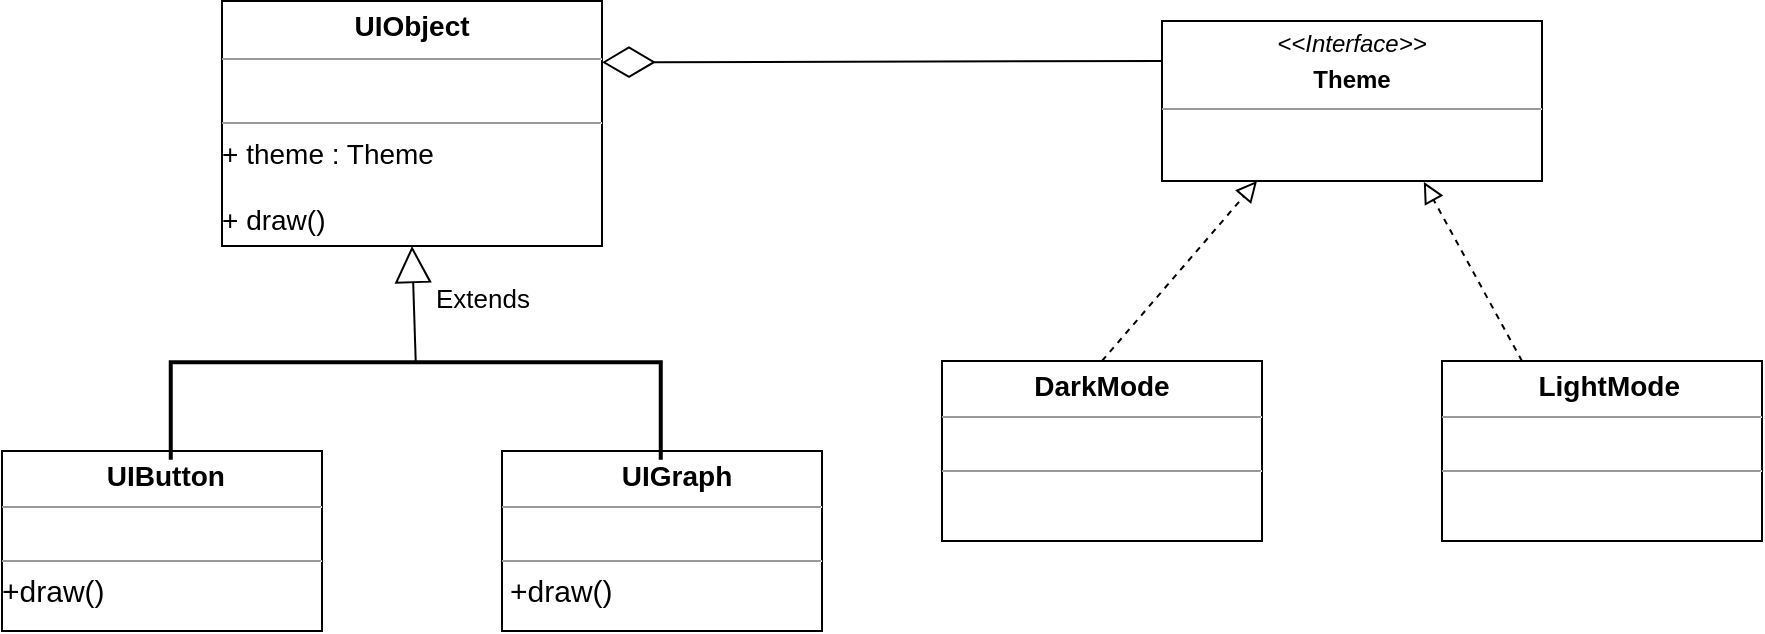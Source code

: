 <mxfile>
    <diagram id="Vkf1kccMHPyQg5MPIpvl" name="Page-1">
        <mxGraphModel dx="1364" dy="500" grid="1" gridSize="10" guides="1" tooltips="1" connect="1" arrows="1" fold="1" page="1" pageScale="1" pageWidth="827" pageHeight="1169" math="0" shadow="0">
            <root>
                <mxCell id="0"/>
                <mxCell id="1" parent="0"/>
                <mxCell id="8" value="&lt;p style=&quot;margin: 0px ; margin-top: 4px ; text-align: center&quot;&gt;&lt;i&gt;&amp;lt;&amp;lt;Interface&amp;gt;&amp;gt;&lt;/i&gt;&lt;br&gt;&lt;/p&gt;&lt;p style=&quot;margin: 0px ; margin-top: 4px ; text-align: center&quot;&gt;&lt;b&gt;Theme&lt;/b&gt;&lt;br&gt;&lt;/p&gt;&lt;hr size=&quot;1&quot;&gt;&lt;p style=&quot;text-align: justify ; margin: 0px 0px 0px 4px&quot;&gt;&lt;font style=&quot;font-size: 14px&quot;&gt;&amp;nbsp;&amp;nbsp;&lt;/font&gt;&lt;/p&gt;" style="verticalAlign=top;align=left;overflow=fill;fontSize=12;fontFamily=Helvetica;html=1;" parent="1" vertex="1">
                    <mxGeometry x="-210" y="37.5" width="190" height="80" as="geometry"/>
                </mxCell>
                <mxCell id="9" value="&lt;p style=&quot;margin: 0px ; margin-top: 4px ; text-align: center&quot;&gt;&lt;span style=&quot;font-size: 14px&quot;&gt;&lt;b&gt;DarkMode&lt;/b&gt;&lt;/span&gt;&lt;br&gt;&lt;/p&gt;&lt;hr size=&quot;1&quot;&gt;&lt;p style=&quot;margin: 0px ; margin-left: 4px&quot;&gt;&lt;br&gt;&lt;/p&gt;&lt;hr size=&quot;1&quot;&gt;&lt;p style=&quot;margin: 0px 0px 0px 4px ; font-size: 14px&quot;&gt;&lt;/p&gt;" style="verticalAlign=top;align=left;overflow=fill;fontSize=12;fontFamily=Helvetica;html=1;" parent="1" vertex="1">
                    <mxGeometry x="-320" y="207.5" width="160" height="90" as="geometry"/>
                </mxCell>
                <mxCell id="10" value="&lt;p style=&quot;margin: 0px ; margin-top: 4px ; text-align: center&quot;&gt;&lt;b&gt;&amp;nbsp;&lt;/b&gt;&lt;b style=&quot;font-size: 14px&quot;&gt;&amp;nbsp;LightMode&lt;/b&gt;&lt;/p&gt;&lt;hr size=&quot;1&quot;&gt;&lt;p style=&quot;margin: 0px ; margin-left: 4px&quot;&gt;&lt;br&gt;&lt;/p&gt;&lt;hr size=&quot;1&quot;&gt;&lt;p style=&quot;margin: 0px ; margin-left: 4px&quot;&gt;&lt;br&gt;&lt;/p&gt;" style="verticalAlign=top;align=left;overflow=fill;fontSize=12;fontFamily=Helvetica;html=1;" parent="1" vertex="1">
                    <mxGeometry x="-70" y="207.5" width="160" height="90" as="geometry"/>
                </mxCell>
                <mxCell id="32" value="&lt;p style=&quot;margin: 0px ; margin-top: 4px ; text-align: center&quot;&gt;&lt;span style=&quot;font-size: 14px&quot;&gt;&lt;b&gt;&amp;nbsp; UIButton&amp;nbsp;&lt;/b&gt;&lt;/span&gt;&lt;br&gt;&lt;/p&gt;&lt;hr size=&quot;1&quot;&gt;&lt;p style=&quot;margin: 0px ; margin-left: 4px&quot;&gt;&lt;br&gt;&lt;/p&gt;&lt;hr size=&quot;1&quot;&gt;&lt;font style=&quot;font-size: 15px&quot;&gt;+draw()&lt;/font&gt;&lt;br&gt;&lt;p style=&quot;margin: 0px 0px 0px 4px ; font-size: 14px&quot;&gt;&lt;/p&gt;" style="verticalAlign=top;align=left;overflow=fill;fontSize=12;fontFamily=Helvetica;html=1;" parent="1" vertex="1">
                    <mxGeometry x="-790" y="252.5" width="160" height="90" as="geometry"/>
                </mxCell>
                <mxCell id="33" value="&lt;p style=&quot;margin: 0px ; margin-top: 4px ; text-align: center&quot;&gt;&lt;b&gt;&amp;nbsp;&lt;/b&gt;&lt;b style=&quot;font-size: 14px&quot;&gt;&amp;nbsp;&lt;/b&gt;&lt;b style=&quot;font-size: 14px&quot;&gt;&amp;nbsp; UIGraph&lt;/b&gt;&lt;/p&gt;&lt;hr size=&quot;1&quot;&gt;&lt;p style=&quot;margin: 0px ; margin-left: 4px&quot;&gt;&lt;br&gt;&lt;/p&gt;&lt;hr size=&quot;1&quot;&gt;&lt;p style=&quot;margin: 0px ; margin-left: 4px&quot;&gt;&lt;span style=&quot;font-size: 15px&quot;&gt;+draw()&lt;/span&gt;&lt;br&gt;&lt;/p&gt;" style="verticalAlign=top;align=left;overflow=fill;fontSize=12;fontFamily=Helvetica;html=1;" parent="1" vertex="1">
                    <mxGeometry x="-540" y="252.5" width="160" height="90" as="geometry"/>
                </mxCell>
                <mxCell id="34" value="" style="strokeWidth=2;html=1;shape=mxgraph.flowchart.annotation_1;align=left;pointerEvents=1;rotation=90;" parent="1" vertex="1">
                    <mxGeometry x="-607.5" y="110" width="48.75" height="245" as="geometry"/>
                </mxCell>
                <mxCell id="35" value="&lt;font style=&quot;font-size: 13px&quot;&gt;Extends&lt;/font&gt;" style="endArrow=block;endSize=16;endFill=0;html=1;exitX=0;exitY=0.5;exitDx=0;exitDy=0;exitPerimeter=0;entryX=0.5;entryY=1;entryDx=0;entryDy=0;" parent="1" source="34" target="38" edge="1">
                    <mxGeometry x="0.062" y="-34" width="160" relative="1" as="geometry">
                        <mxPoint x="-590" y="182.5" as="sourcePoint"/>
                        <mxPoint x="-585" y="162.5" as="targetPoint"/>
                        <mxPoint as="offset"/>
                    </mxGeometry>
                </mxCell>
                <mxCell id="37" value="" style="endArrow=diamondThin;endFill=0;endSize=24;html=1;entryX=1;entryY=0.25;entryDx=0;entryDy=0;exitX=0;exitY=0.25;exitDx=0;exitDy=0;" parent="1" source="8" target="38" edge="1">
                    <mxGeometry width="160" relative="1" as="geometry">
                        <mxPoint x="-420" y="65" as="sourcePoint"/>
                        <mxPoint x="-260" y="65" as="targetPoint"/>
                    </mxGeometry>
                </mxCell>
                <mxCell id="38" value="&lt;p style=&quot;margin: 4px 0px 0px ; text-align: center ; font-size: 14px&quot;&gt;&lt;font style=&quot;font-size: 14px&quot;&gt;&lt;b&gt;UIObject&lt;/b&gt;&lt;br&gt;&lt;/font&gt;&lt;/p&gt;&lt;hr size=&quot;1&quot; style=&quot;font-size: 14px&quot;&gt;&lt;p style=&quot;margin: 0px 0px 0px 4px ; font-size: 14px&quot;&gt;&lt;/p&gt;&lt;font style=&quot;font-size: 14px&quot;&gt;&lt;br&gt;&lt;/font&gt;&lt;hr size=&quot;1&quot; style=&quot;font-size: 14px&quot;&gt;&lt;font style=&quot;font-size: 14px&quot;&gt;+ theme : Theme&lt;br&gt;&lt;br&gt;+ draw()&lt;/font&gt;&lt;br&gt;&lt;p style=&quot;margin: 0px 0px 0px 4px ; font-size: 14px&quot;&gt;&lt;/p&gt;" style="verticalAlign=top;align=left;overflow=fill;fontSize=12;fontFamily=Helvetica;html=1;" parent="1" vertex="1">
                    <mxGeometry x="-680" y="27.5" width="190" height="122.5" as="geometry"/>
                </mxCell>
                <mxCell id="40" value="" style="endArrow=block;startArrow=none;endFill=0;startFill=0;endSize=8;html=1;verticalAlign=bottom;dashed=1;labelBackgroundColor=none;exitX=0.5;exitY=0;exitDx=0;exitDy=0;entryX=0.25;entryY=1;entryDx=0;entryDy=0;" edge="1" parent="1" source="9" target="8">
                    <mxGeometry width="160" relative="1" as="geometry">
                        <mxPoint x="-260" y="160" as="sourcePoint"/>
                        <mxPoint x="-100" y="160" as="targetPoint"/>
                    </mxGeometry>
                </mxCell>
                <mxCell id="41" value="" style="endArrow=block;startArrow=none;endFill=0;startFill=0;endSize=8;html=1;verticalAlign=bottom;dashed=1;labelBackgroundColor=none;exitX=0.25;exitY=0;exitDx=0;exitDy=0;entryX=0.689;entryY=1.006;entryDx=0;entryDy=0;entryPerimeter=0;" edge="1" parent="1" source="10" target="8">
                    <mxGeometry width="160" relative="1" as="geometry">
                        <mxPoint x="-170" y="150" as="sourcePoint"/>
                        <mxPoint x="-10" y="150" as="targetPoint"/>
                    </mxGeometry>
                </mxCell>
            </root>
        </mxGraphModel>
    </diagram>
</mxfile>